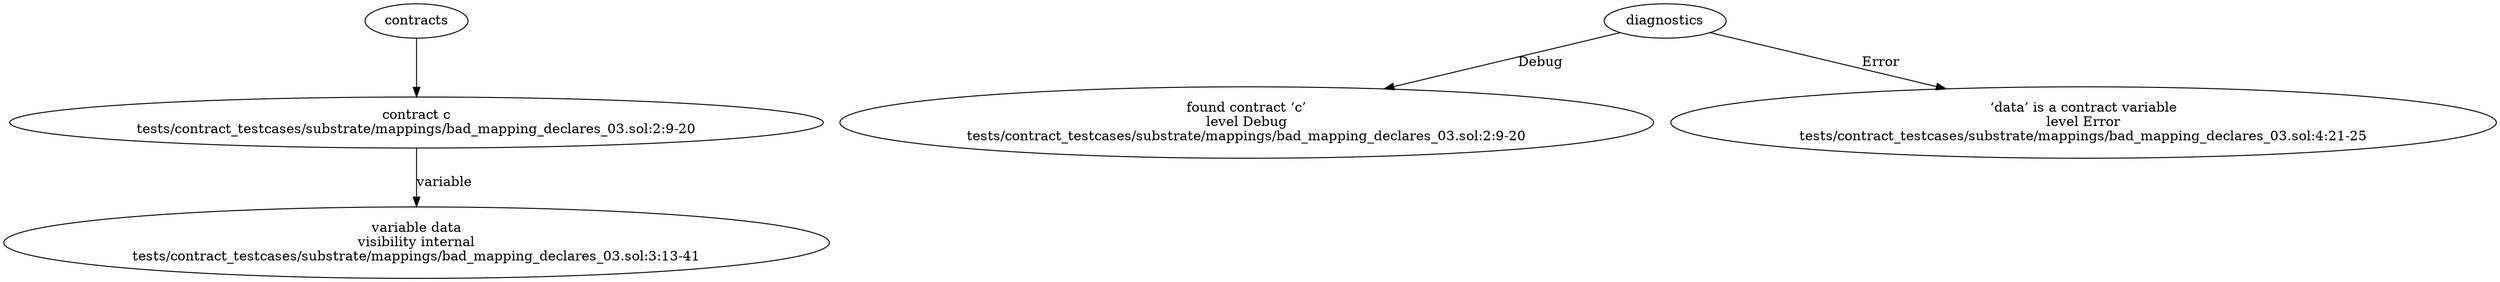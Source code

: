 strict digraph "tests/contract_testcases/substrate/mappings/bad_mapping_declares_03.sol" {
	contract [label="contract c\ntests/contract_testcases/substrate/mappings/bad_mapping_declares_03.sol:2:9-20"]
	var [label="variable data\nvisibility internal\ntests/contract_testcases/substrate/mappings/bad_mapping_declares_03.sol:3:13-41"]
	diagnostic [label="found contract ‘c’\nlevel Debug\ntests/contract_testcases/substrate/mappings/bad_mapping_declares_03.sol:2:9-20"]
	diagnostic_6 [label="‘data’ is a contract variable\nlevel Error\ntests/contract_testcases/substrate/mappings/bad_mapping_declares_03.sol:4:21-25"]
	contracts -> contract
	contract -> var [label="variable"]
	diagnostics -> diagnostic [label="Debug"]
	diagnostics -> diagnostic_6 [label="Error"]
}
